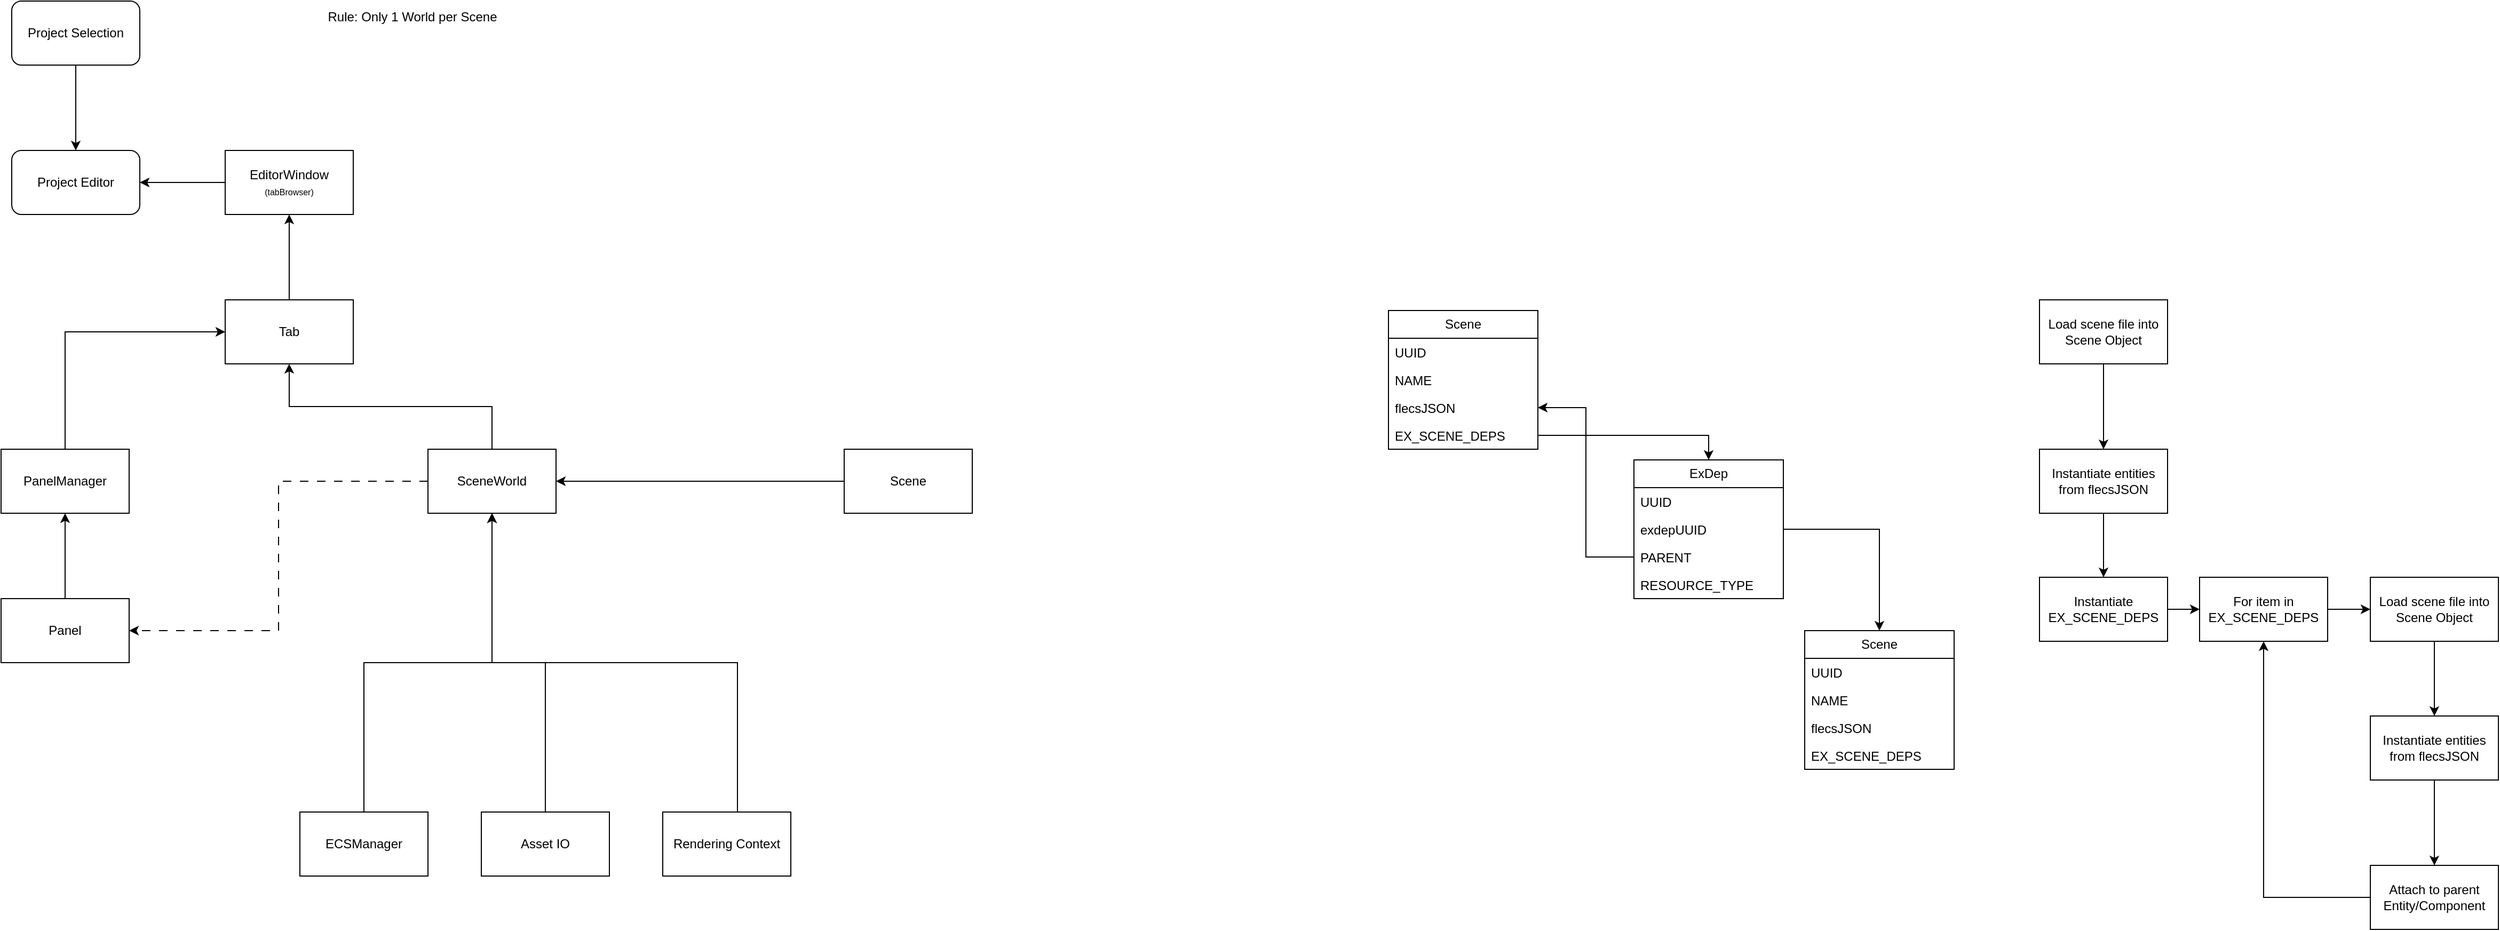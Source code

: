 <mxfile version="28.1.2">
  <diagram name="Page-1" id="0qjP29wUDQ_x877emLtl">
    <mxGraphModel dx="1426" dy="859" grid="1" gridSize="10" guides="1" tooltips="1" connect="1" arrows="1" fold="1" page="1" pageScale="1" pageWidth="3300" pageHeight="4681" math="0" shadow="0">
      <root>
        <mxCell id="0" />
        <mxCell id="1" parent="0" />
        <mxCell id="ZuIn8YCGDoR9FnGZ9Gt7-3" value="" style="edgeStyle=orthogonalEdgeStyle;rounded=0;orthogonalLoop=1;jettySize=auto;html=1;" parent="1" source="ZuIn8YCGDoR9FnGZ9Gt7-1" target="ZuIn8YCGDoR9FnGZ9Gt7-2" edge="1">
          <mxGeometry relative="1" as="geometry" />
        </mxCell>
        <mxCell id="ZuIn8YCGDoR9FnGZ9Gt7-1" value="Project Selection" style="rounded=1;whiteSpace=wrap;html=1;" parent="1" vertex="1">
          <mxGeometry x="120" y="50" width="120" height="60" as="geometry" />
        </mxCell>
        <mxCell id="ZuIn8YCGDoR9FnGZ9Gt7-7" value="" style="edgeStyle=orthogonalEdgeStyle;rounded=0;orthogonalLoop=1;jettySize=auto;html=1;" parent="1" source="ZuIn8YCGDoR9FnGZ9Gt7-6" target="ZuIn8YCGDoR9FnGZ9Gt7-2" edge="1">
          <mxGeometry relative="1" as="geometry" />
        </mxCell>
        <mxCell id="ZuIn8YCGDoR9FnGZ9Gt7-2" value="Project Editor" style="whiteSpace=wrap;html=1;rounded=1;" parent="1" vertex="1">
          <mxGeometry x="120" y="190" width="120" height="60" as="geometry" />
        </mxCell>
        <mxCell id="ZuIn8YCGDoR9FnGZ9Gt7-9" value="" style="edgeStyle=orthogonalEdgeStyle;rounded=0;orthogonalLoop=1;jettySize=auto;html=1;" parent="1" source="ZuIn8YCGDoR9FnGZ9Gt7-8" target="ZuIn8YCGDoR9FnGZ9Gt7-6" edge="1">
          <mxGeometry relative="1" as="geometry" />
        </mxCell>
        <mxCell id="ZuIn8YCGDoR9FnGZ9Gt7-6" value="EditorWindow&lt;div&gt;&lt;font style=&quot;font-size: 8px;&quot;&gt;(tabBrowser)&lt;/font&gt;&lt;/div&gt;" style="whiteSpace=wrap;html=1;rounded=1;arcSize=0;" parent="1" vertex="1">
          <mxGeometry x="320" y="190" width="120" height="60" as="geometry" />
        </mxCell>
        <mxCell id="ZuIn8YCGDoR9FnGZ9Gt7-11" value="" style="edgeStyle=orthogonalEdgeStyle;rounded=0;orthogonalLoop=1;jettySize=auto;html=1;" parent="1" source="ZuIn8YCGDoR9FnGZ9Gt7-10" target="ZuIn8YCGDoR9FnGZ9Gt7-8" edge="1">
          <mxGeometry relative="1" as="geometry">
            <Array as="points">
              <mxPoint x="170" y="360" />
            </Array>
          </mxGeometry>
        </mxCell>
        <mxCell id="ZuIn8YCGDoR9FnGZ9Gt7-17" style="edgeStyle=orthogonalEdgeStyle;rounded=0;orthogonalLoop=1;jettySize=auto;html=1;exitX=0.5;exitY=0;exitDx=0;exitDy=0;entryX=0.5;entryY=1;entryDx=0;entryDy=0;" parent="1" source="ZuIn8YCGDoR9FnGZ9Gt7-16" target="ZuIn8YCGDoR9FnGZ9Gt7-8" edge="1">
          <mxGeometry relative="1" as="geometry" />
        </mxCell>
        <mxCell id="ZuIn8YCGDoR9FnGZ9Gt7-8" value="Tab" style="rounded=1;whiteSpace=wrap;html=1;arcSize=0;" parent="1" vertex="1">
          <mxGeometry x="320" y="330" width="120" height="60" as="geometry" />
        </mxCell>
        <mxCell id="ZuIn8YCGDoR9FnGZ9Gt7-13" value="" style="edgeStyle=orthogonalEdgeStyle;rounded=0;orthogonalLoop=1;jettySize=auto;html=1;" parent="1" source="ZuIn8YCGDoR9FnGZ9Gt7-12" target="ZuIn8YCGDoR9FnGZ9Gt7-10" edge="1">
          <mxGeometry relative="1" as="geometry" />
        </mxCell>
        <mxCell id="ZuIn8YCGDoR9FnGZ9Gt7-10" value="PanelManager" style="rounded=1;whiteSpace=wrap;html=1;arcSize=0;" parent="1" vertex="1">
          <mxGeometry x="110" y="470" width="120" height="60" as="geometry" />
        </mxCell>
        <mxCell id="ZuIn8YCGDoR9FnGZ9Gt7-12" value="Panel" style="rounded=1;whiteSpace=wrap;html=1;arcSize=0;" parent="1" vertex="1">
          <mxGeometry x="110" y="610" width="120" height="60" as="geometry" />
        </mxCell>
        <mxCell id="ZuIn8YCGDoR9FnGZ9Gt7-14" value="Rule: Only 1 World per Scene" style="text;html=1;align=center;verticalAlign=middle;resizable=0;points=[];autosize=1;strokeColor=none;fillColor=none;" parent="1" vertex="1">
          <mxGeometry x="405" y="50" width="180" height="30" as="geometry" />
        </mxCell>
        <mxCell id="ZuIn8YCGDoR9FnGZ9Gt7-19" value="" style="edgeStyle=orthogonalEdgeStyle;rounded=0;orthogonalLoop=1;jettySize=auto;html=1;" parent="1" source="ZuIn8YCGDoR9FnGZ9Gt7-18" target="ZuIn8YCGDoR9FnGZ9Gt7-16" edge="1">
          <mxGeometry relative="1" as="geometry" />
        </mxCell>
        <mxCell id="ZuIn8YCGDoR9FnGZ9Gt7-22" style="edgeStyle=orthogonalEdgeStyle;rounded=0;orthogonalLoop=1;jettySize=auto;html=1;exitX=0.5;exitY=0;exitDx=0;exitDy=0;" parent="1" source="ZuIn8YCGDoR9FnGZ9Gt7-21" target="ZuIn8YCGDoR9FnGZ9Gt7-16" edge="1">
          <mxGeometry relative="1" as="geometry" />
        </mxCell>
        <mxCell id="ZuIn8YCGDoR9FnGZ9Gt7-24" style="edgeStyle=orthogonalEdgeStyle;rounded=0;orthogonalLoop=1;jettySize=auto;html=1;" parent="1" source="ZuIn8YCGDoR9FnGZ9Gt7-23" target="ZuIn8YCGDoR9FnGZ9Gt7-16" edge="1">
          <mxGeometry relative="1" as="geometry">
            <Array as="points">
              <mxPoint x="800" y="670" />
              <mxPoint x="570" y="670" />
            </Array>
          </mxGeometry>
        </mxCell>
        <mxCell id="ZuIn8YCGDoR9FnGZ9Gt7-31" style="edgeStyle=orthogonalEdgeStyle;rounded=0;orthogonalLoop=1;jettySize=auto;html=1;entryX=1;entryY=0.5;entryDx=0;entryDy=0;dashed=1;dashPattern=8 8;" parent="1" source="ZuIn8YCGDoR9FnGZ9Gt7-16" target="ZuIn8YCGDoR9FnGZ9Gt7-12" edge="1">
          <mxGeometry relative="1" as="geometry" />
        </mxCell>
        <mxCell id="ZuIn8YCGDoR9FnGZ9Gt7-16" value="SceneWorld" style="rounded=0;whiteSpace=wrap;html=1;" parent="1" vertex="1">
          <mxGeometry x="510" y="470" width="120" height="60" as="geometry" />
        </mxCell>
        <mxCell id="ZuIn8YCGDoR9FnGZ9Gt7-18" value="ECSManager" style="rounded=0;whiteSpace=wrap;html=1;" parent="1" vertex="1">
          <mxGeometry x="390" y="810" width="120" height="60" as="geometry" />
        </mxCell>
        <mxCell id="ZuIn8YCGDoR9FnGZ9Gt7-21" value="Asset IO" style="whiteSpace=wrap;html=1;" parent="1" vertex="1">
          <mxGeometry x="560" y="810" width="120" height="60" as="geometry" />
        </mxCell>
        <mxCell id="ZuIn8YCGDoR9FnGZ9Gt7-23" value="Rendering Context" style="whiteSpace=wrap;html=1;" parent="1" vertex="1">
          <mxGeometry x="730" y="810" width="120" height="60" as="geometry" />
        </mxCell>
        <mxCell id="5FFcHPM81hNA6aswa8FK-2" style="edgeStyle=orthogonalEdgeStyle;rounded=0;orthogonalLoop=1;jettySize=auto;html=1;exitX=0;exitY=0.5;exitDx=0;exitDy=0;entryX=1;entryY=0.5;entryDx=0;entryDy=0;" parent="1" source="5FFcHPM81hNA6aswa8FK-1" target="ZuIn8YCGDoR9FnGZ9Gt7-16" edge="1">
          <mxGeometry relative="1" as="geometry" />
        </mxCell>
        <mxCell id="5FFcHPM81hNA6aswa8FK-1" value="Scene" style="whiteSpace=wrap;html=1;" parent="1" vertex="1">
          <mxGeometry x="900" y="470" width="120" height="60" as="geometry" />
        </mxCell>
        <mxCell id="UcCvss_aNAmeKRwrB8H4-2" value="Scene" style="swimlane;fontStyle=0;childLayout=stackLayout;horizontal=1;startSize=26;fillColor=none;horizontalStack=0;resizeParent=1;resizeParentMax=0;resizeLast=0;collapsible=1;marginBottom=0;whiteSpace=wrap;html=1;" vertex="1" parent="1">
          <mxGeometry x="1410" y="340" width="140" height="130" as="geometry" />
        </mxCell>
        <mxCell id="UcCvss_aNAmeKRwrB8H4-3" value="UUID" style="text;strokeColor=none;fillColor=none;align=left;verticalAlign=top;spacingLeft=4;spacingRight=4;overflow=hidden;rotatable=0;points=[[0,0.5],[1,0.5]];portConstraint=eastwest;whiteSpace=wrap;html=1;" vertex="1" parent="UcCvss_aNAmeKRwrB8H4-2">
          <mxGeometry y="26" width="140" height="26" as="geometry" />
        </mxCell>
        <mxCell id="UcCvss_aNAmeKRwrB8H4-4" value="NAME" style="text;strokeColor=none;fillColor=none;align=left;verticalAlign=top;spacingLeft=4;spacingRight=4;overflow=hidden;rotatable=0;points=[[0,0.5],[1,0.5]];portConstraint=eastwest;whiteSpace=wrap;html=1;" vertex="1" parent="UcCvss_aNAmeKRwrB8H4-2">
          <mxGeometry y="52" width="140" height="26" as="geometry" />
        </mxCell>
        <mxCell id="UcCvss_aNAmeKRwrB8H4-5" value="flecsJSON" style="text;strokeColor=none;fillColor=none;align=left;verticalAlign=top;spacingLeft=4;spacingRight=4;overflow=hidden;rotatable=0;points=[[0,0.5],[1,0.5]];portConstraint=eastwest;whiteSpace=wrap;html=1;" vertex="1" parent="UcCvss_aNAmeKRwrB8H4-2">
          <mxGeometry y="78" width="140" height="26" as="geometry" />
        </mxCell>
        <mxCell id="UcCvss_aNAmeKRwrB8H4-6" value="EX_SCENE_DEPS" style="text;strokeColor=none;fillColor=none;align=left;verticalAlign=top;spacingLeft=4;spacingRight=4;overflow=hidden;rotatable=0;points=[[0,0.5],[1,0.5]];portConstraint=eastwest;whiteSpace=wrap;html=1;" vertex="1" parent="UcCvss_aNAmeKRwrB8H4-2">
          <mxGeometry y="104" width="140" height="26" as="geometry" />
        </mxCell>
        <mxCell id="UcCvss_aNAmeKRwrB8H4-7" value="Scene" style="swimlane;fontStyle=0;childLayout=stackLayout;horizontal=1;startSize=26;fillColor=none;horizontalStack=0;resizeParent=1;resizeParentMax=0;resizeLast=0;collapsible=1;marginBottom=0;whiteSpace=wrap;html=1;" vertex="1" parent="1">
          <mxGeometry x="1800" y="640" width="140" height="130" as="geometry" />
        </mxCell>
        <mxCell id="UcCvss_aNAmeKRwrB8H4-8" value="UUID" style="text;strokeColor=none;fillColor=none;align=left;verticalAlign=top;spacingLeft=4;spacingRight=4;overflow=hidden;rotatable=0;points=[[0,0.5],[1,0.5]];portConstraint=eastwest;whiteSpace=wrap;html=1;" vertex="1" parent="UcCvss_aNAmeKRwrB8H4-7">
          <mxGeometry y="26" width="140" height="26" as="geometry" />
        </mxCell>
        <mxCell id="UcCvss_aNAmeKRwrB8H4-9" value="NAME" style="text;strokeColor=none;fillColor=none;align=left;verticalAlign=top;spacingLeft=4;spacingRight=4;overflow=hidden;rotatable=0;points=[[0,0.5],[1,0.5]];portConstraint=eastwest;whiteSpace=wrap;html=1;" vertex="1" parent="UcCvss_aNAmeKRwrB8H4-7">
          <mxGeometry y="52" width="140" height="26" as="geometry" />
        </mxCell>
        <mxCell id="UcCvss_aNAmeKRwrB8H4-10" value="flecsJSON" style="text;strokeColor=none;fillColor=none;align=left;verticalAlign=top;spacingLeft=4;spacingRight=4;overflow=hidden;rotatable=0;points=[[0,0.5],[1,0.5]];portConstraint=eastwest;whiteSpace=wrap;html=1;" vertex="1" parent="UcCvss_aNAmeKRwrB8H4-7">
          <mxGeometry y="78" width="140" height="26" as="geometry" />
        </mxCell>
        <mxCell id="UcCvss_aNAmeKRwrB8H4-11" value="EX_SCENE_DEPS" style="text;strokeColor=none;fillColor=none;align=left;verticalAlign=top;spacingLeft=4;spacingRight=4;overflow=hidden;rotatable=0;points=[[0,0.5],[1,0.5]];portConstraint=eastwest;whiteSpace=wrap;html=1;" vertex="1" parent="UcCvss_aNAmeKRwrB8H4-7">
          <mxGeometry y="104" width="140" height="26" as="geometry" />
        </mxCell>
        <mxCell id="UcCvss_aNAmeKRwrB8H4-12" value="ExDep" style="swimlane;fontStyle=0;childLayout=stackLayout;horizontal=1;startSize=26;fillColor=none;horizontalStack=0;resizeParent=1;resizeParentMax=0;resizeLast=0;collapsible=1;marginBottom=0;whiteSpace=wrap;html=1;" vertex="1" parent="1">
          <mxGeometry x="1640" y="480" width="140" height="130" as="geometry" />
        </mxCell>
        <mxCell id="UcCvss_aNAmeKRwrB8H4-18" value="UUID" style="text;strokeColor=none;fillColor=none;align=left;verticalAlign=top;spacingLeft=4;spacingRight=4;overflow=hidden;rotatable=0;points=[[0,0.5],[1,0.5]];portConstraint=eastwest;whiteSpace=wrap;html=1;" vertex="1" parent="UcCvss_aNAmeKRwrB8H4-12">
          <mxGeometry y="26" width="140" height="26" as="geometry" />
        </mxCell>
        <mxCell id="UcCvss_aNAmeKRwrB8H4-13" value="exdepUUID" style="text;strokeColor=none;fillColor=none;align=left;verticalAlign=top;spacingLeft=4;spacingRight=4;overflow=hidden;rotatable=0;points=[[0,0.5],[1,0.5]];portConstraint=eastwest;whiteSpace=wrap;html=1;" vertex="1" parent="UcCvss_aNAmeKRwrB8H4-12">
          <mxGeometry y="52" width="140" height="26" as="geometry" />
        </mxCell>
        <mxCell id="UcCvss_aNAmeKRwrB8H4-14" value="PARENT" style="text;strokeColor=none;fillColor=none;align=left;verticalAlign=top;spacingLeft=4;spacingRight=4;overflow=hidden;rotatable=0;points=[[0,0.5],[1,0.5]];portConstraint=eastwest;whiteSpace=wrap;html=1;" vertex="1" parent="UcCvss_aNAmeKRwrB8H4-12">
          <mxGeometry y="78" width="140" height="26" as="geometry" />
        </mxCell>
        <mxCell id="UcCvss_aNAmeKRwrB8H4-15" value="RESOURCE_TYPE" style="text;strokeColor=none;fillColor=none;align=left;verticalAlign=top;spacingLeft=4;spacingRight=4;overflow=hidden;rotatable=0;points=[[0,0.5],[1,0.5]];portConstraint=eastwest;whiteSpace=wrap;html=1;" vertex="1" parent="UcCvss_aNAmeKRwrB8H4-12">
          <mxGeometry y="104" width="140" height="26" as="geometry" />
        </mxCell>
        <mxCell id="UcCvss_aNAmeKRwrB8H4-17" style="edgeStyle=orthogonalEdgeStyle;rounded=0;orthogonalLoop=1;jettySize=auto;html=1;entryX=0.5;entryY=0;entryDx=0;entryDy=0;" edge="1" parent="1" source="UcCvss_aNAmeKRwrB8H4-6" target="UcCvss_aNAmeKRwrB8H4-12">
          <mxGeometry relative="1" as="geometry" />
        </mxCell>
        <mxCell id="UcCvss_aNAmeKRwrB8H4-19" style="edgeStyle=orthogonalEdgeStyle;rounded=0;orthogonalLoop=1;jettySize=auto;html=1;entryX=0.5;entryY=0;entryDx=0;entryDy=0;" edge="1" parent="1" source="UcCvss_aNAmeKRwrB8H4-13" target="UcCvss_aNAmeKRwrB8H4-7">
          <mxGeometry relative="1" as="geometry" />
        </mxCell>
        <mxCell id="UcCvss_aNAmeKRwrB8H4-22" style="edgeStyle=orthogonalEdgeStyle;rounded=0;orthogonalLoop=1;jettySize=auto;html=1;" edge="1" parent="1" source="UcCvss_aNAmeKRwrB8H4-14" target="UcCvss_aNAmeKRwrB8H4-5">
          <mxGeometry relative="1" as="geometry" />
        </mxCell>
        <mxCell id="UcCvss_aNAmeKRwrB8H4-26" value="" style="edgeStyle=orthogonalEdgeStyle;rounded=0;orthogonalLoop=1;jettySize=auto;html=1;" edge="1" parent="1" source="UcCvss_aNAmeKRwrB8H4-24" target="UcCvss_aNAmeKRwrB8H4-25">
          <mxGeometry relative="1" as="geometry" />
        </mxCell>
        <mxCell id="UcCvss_aNAmeKRwrB8H4-24" value="Load scene file into Scene Object" style="rounded=0;whiteSpace=wrap;html=1;" vertex="1" parent="1">
          <mxGeometry x="2020" y="330" width="120" height="60" as="geometry" />
        </mxCell>
        <mxCell id="UcCvss_aNAmeKRwrB8H4-37" value="" style="edgeStyle=orthogonalEdgeStyle;rounded=0;orthogonalLoop=1;jettySize=auto;html=1;" edge="1" parent="1" source="UcCvss_aNAmeKRwrB8H4-25" target="UcCvss_aNAmeKRwrB8H4-36">
          <mxGeometry relative="1" as="geometry" />
        </mxCell>
        <mxCell id="UcCvss_aNAmeKRwrB8H4-25" value="Instantiate entities from flecsJSON" style="whiteSpace=wrap;html=1;rounded=0;" vertex="1" parent="1">
          <mxGeometry x="2020" y="470" width="120" height="60" as="geometry" />
        </mxCell>
        <mxCell id="UcCvss_aNAmeKRwrB8H4-32" style="edgeStyle=orthogonalEdgeStyle;rounded=0;orthogonalLoop=1;jettySize=auto;html=1;" edge="1" parent="1" source="UcCvss_aNAmeKRwrB8H4-27" target="UcCvss_aNAmeKRwrB8H4-29">
          <mxGeometry relative="1" as="geometry" />
        </mxCell>
        <mxCell id="UcCvss_aNAmeKRwrB8H4-27" value="For item in EX_SCENE_DEPS" style="whiteSpace=wrap;html=1;" vertex="1" parent="1">
          <mxGeometry x="2170" y="590" width="120" height="60" as="geometry" />
        </mxCell>
        <mxCell id="UcCvss_aNAmeKRwrB8H4-31" style="edgeStyle=orthogonalEdgeStyle;rounded=0;orthogonalLoop=1;jettySize=auto;html=1;" edge="1" parent="1" source="UcCvss_aNAmeKRwrB8H4-29" target="UcCvss_aNAmeKRwrB8H4-30">
          <mxGeometry relative="1" as="geometry" />
        </mxCell>
        <mxCell id="UcCvss_aNAmeKRwrB8H4-29" value="Load scene file into Scene Object" style="rounded=0;whiteSpace=wrap;html=1;" vertex="1" parent="1">
          <mxGeometry x="2330" y="590" width="120" height="60" as="geometry" />
        </mxCell>
        <mxCell id="UcCvss_aNAmeKRwrB8H4-34" value="" style="edgeStyle=orthogonalEdgeStyle;rounded=0;orthogonalLoop=1;jettySize=auto;html=1;" edge="1" parent="1" source="UcCvss_aNAmeKRwrB8H4-30" target="UcCvss_aNAmeKRwrB8H4-33">
          <mxGeometry relative="1" as="geometry" />
        </mxCell>
        <mxCell id="UcCvss_aNAmeKRwrB8H4-30" value="Instantiate entities from flecsJSON" style="whiteSpace=wrap;html=1;rounded=0;" vertex="1" parent="1">
          <mxGeometry x="2330" y="720" width="120" height="60" as="geometry" />
        </mxCell>
        <mxCell id="UcCvss_aNAmeKRwrB8H4-35" style="edgeStyle=orthogonalEdgeStyle;rounded=0;orthogonalLoop=1;jettySize=auto;html=1;entryX=0.5;entryY=1;entryDx=0;entryDy=0;" edge="1" parent="1" source="UcCvss_aNAmeKRwrB8H4-33" target="UcCvss_aNAmeKRwrB8H4-27">
          <mxGeometry relative="1" as="geometry" />
        </mxCell>
        <mxCell id="UcCvss_aNAmeKRwrB8H4-33" value="Attach to parent Entity/Component" style="whiteSpace=wrap;html=1;rounded=0;" vertex="1" parent="1">
          <mxGeometry x="2330" y="860" width="120" height="60" as="geometry" />
        </mxCell>
        <mxCell id="UcCvss_aNAmeKRwrB8H4-38" value="" style="edgeStyle=orthogonalEdgeStyle;rounded=0;orthogonalLoop=1;jettySize=auto;html=1;" edge="1" parent="1" source="UcCvss_aNAmeKRwrB8H4-36" target="UcCvss_aNAmeKRwrB8H4-27">
          <mxGeometry relative="1" as="geometry" />
        </mxCell>
        <mxCell id="UcCvss_aNAmeKRwrB8H4-36" value="Instantiate EX_SCENE_DEPS" style="whiteSpace=wrap;html=1;rounded=0;" vertex="1" parent="1">
          <mxGeometry x="2020" y="590" width="120" height="60" as="geometry" />
        </mxCell>
      </root>
    </mxGraphModel>
  </diagram>
</mxfile>
